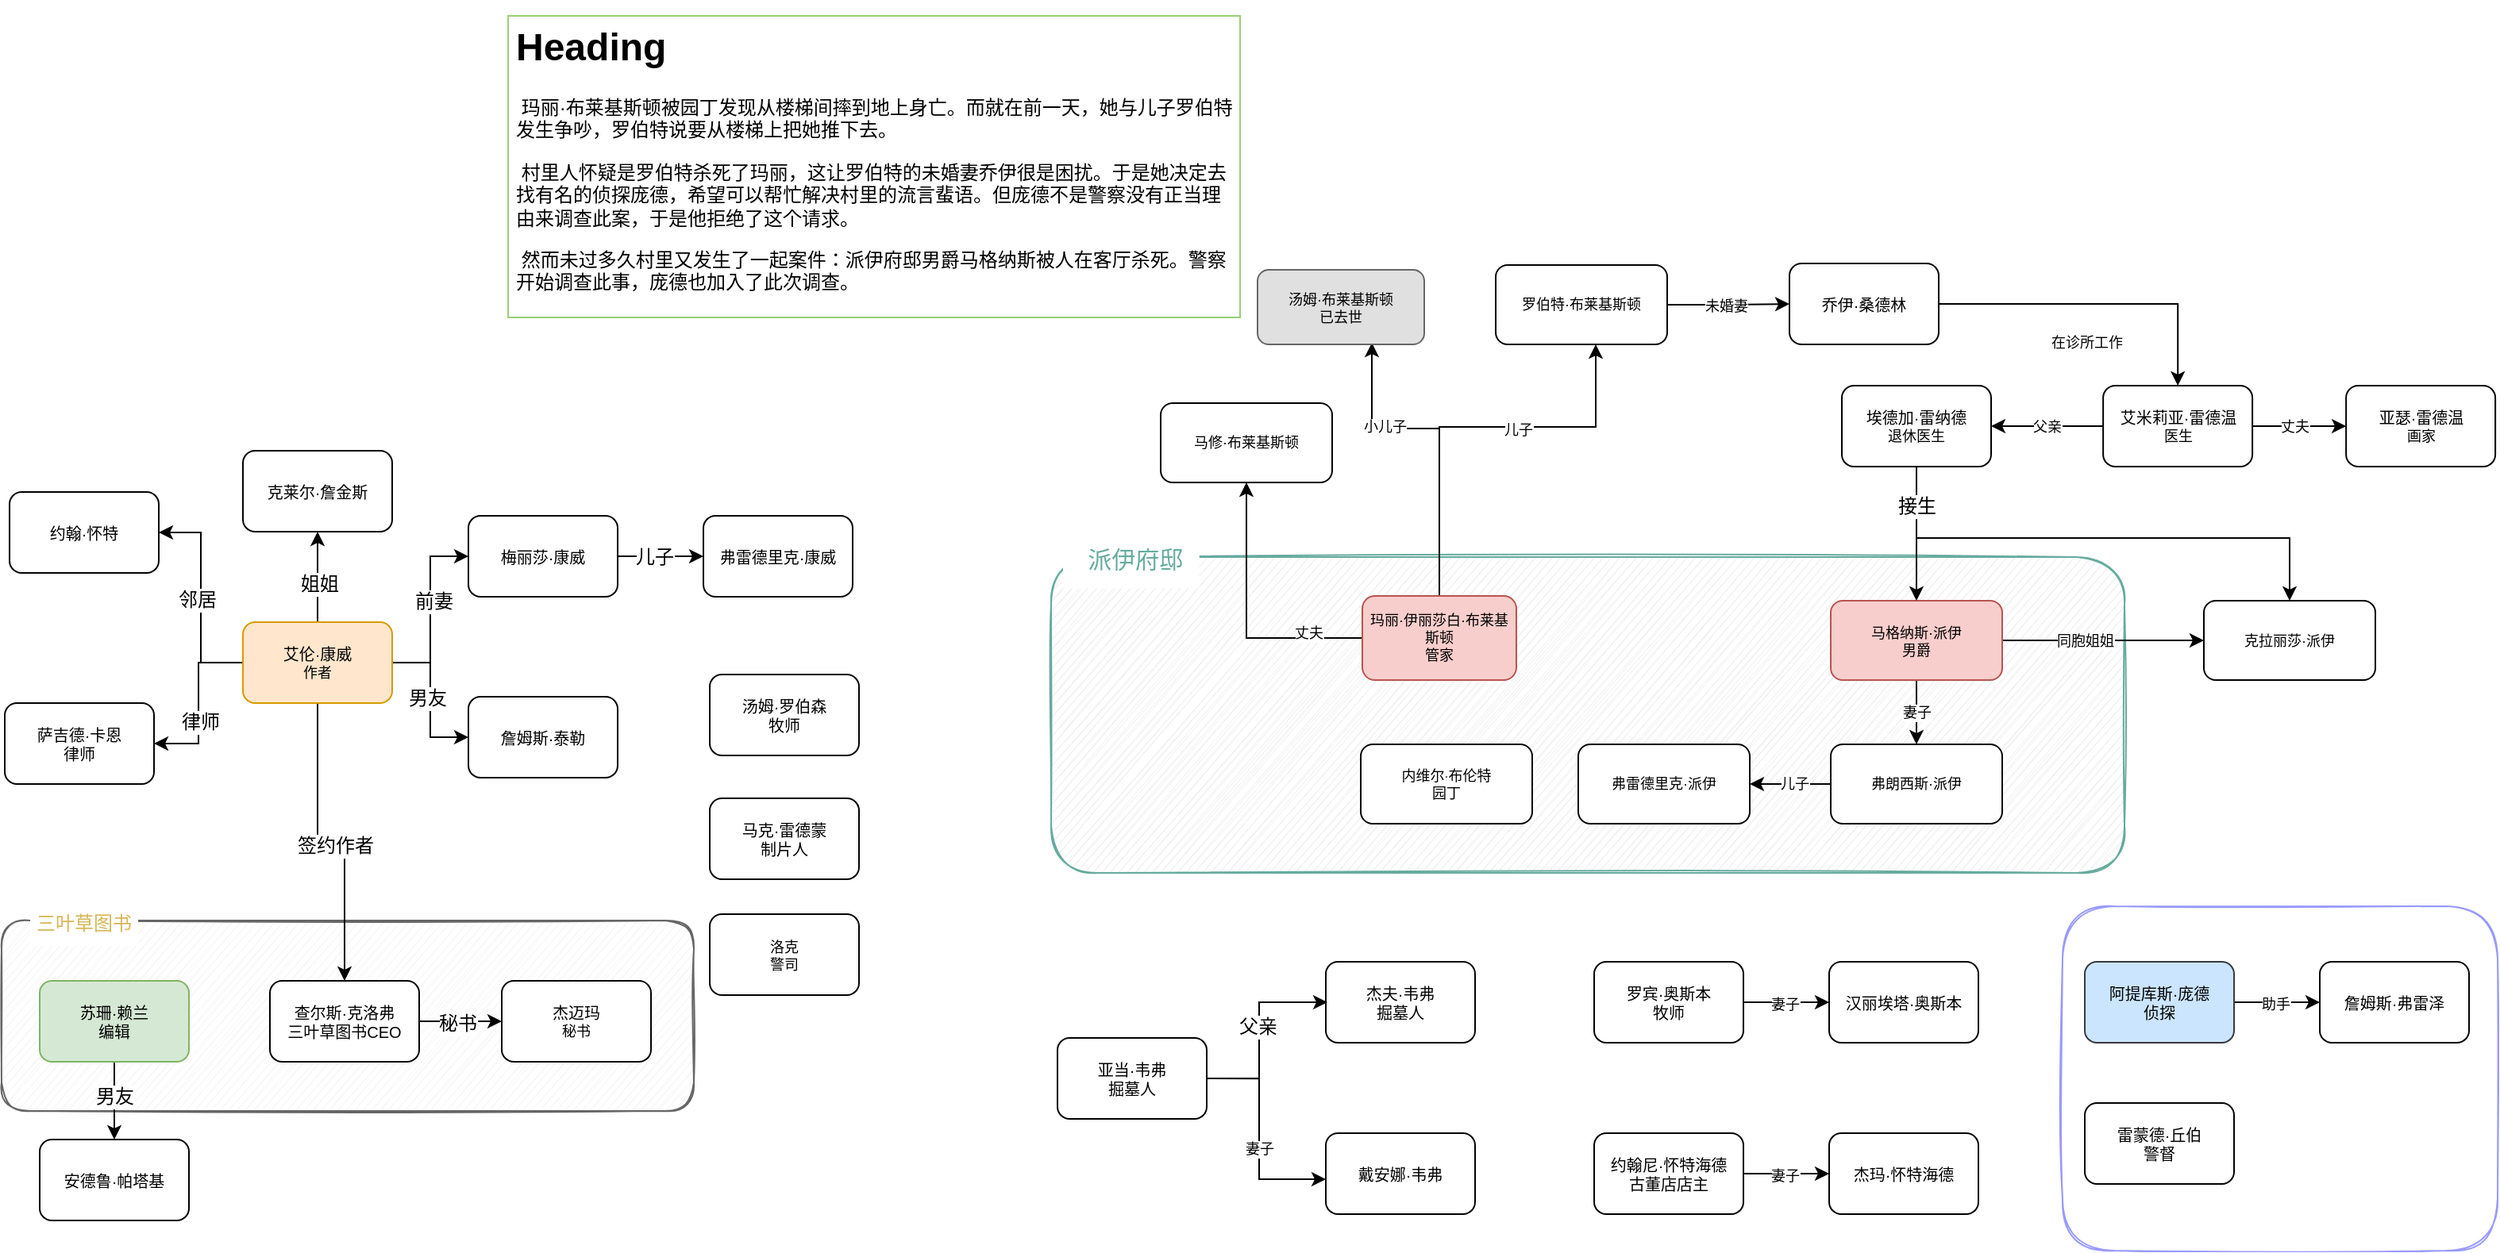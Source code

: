 <mxfile version="16.4.7" type="github">
  <diagram id="kHkTU6xeaGpGSH-ghrDY" name="Page-1">
    <mxGraphModel dx="1818" dy="648" grid="0" gridSize="10" guides="1" tooltips="1" connect="1" arrows="1" fold="1" page="1" pageScale="1" pageWidth="827" pageHeight="1169" math="0" shadow="0">
      <root>
        <mxCell id="0" />
        <mxCell id="1" parent="0" />
        <mxCell id="qSFVLpms0hrkaBnBQ-_W-104" value="" style="rounded=1;whiteSpace=wrap;html=1;shadow=0;glass=0;labelBackgroundColor=none;sketch=1;fontSize=12;strokeColor=#666666;fillColor=#f5f5f5;fontColor=#333333;" parent="1" vertex="1">
          <mxGeometry x="-790" y="627" width="436" height="120" as="geometry" />
        </mxCell>
        <mxCell id="qSFVLpms0hrkaBnBQ-_W-75" value="" style="rounded=1;whiteSpace=wrap;html=1;shadow=0;glass=0;labelBackgroundColor=none;sketch=1;fontSize=12;fontColor=#000000;strokeColor=#9999FF;fillColor=default;gradientColor=none;" parent="1" vertex="1">
          <mxGeometry x="508" y="618" width="274" height="217" as="geometry" />
        </mxCell>
        <mxCell id="qSFVLpms0hrkaBnBQ-_W-59" value="" style="rounded=1;whiteSpace=wrap;html=1;shadow=0;glass=0;labelBackgroundColor=none;sketch=1;fontSize=9;fillColor=#eeeeee;strokeColor=#67AB9F;fontColor=#67AB9F;" parent="1" vertex="1">
          <mxGeometry x="-129" y="398" width="676" height="199" as="geometry" />
        </mxCell>
        <mxCell id="qSFVLpms0hrkaBnBQ-_W-4" value="" style="edgeStyle=orthogonalEdgeStyle;rounded=0;orthogonalLoop=1;jettySize=auto;html=1;fontSize=9;" parent="1" source="qSFVLpms0hrkaBnBQ-_W-1" target="qSFVLpms0hrkaBnBQ-_W-3" edge="1">
          <mxGeometry relative="1" as="geometry" />
        </mxCell>
        <mxCell id="qSFVLpms0hrkaBnBQ-_W-5" value="妻子" style="edgeLabel;html=1;align=center;verticalAlign=middle;resizable=0;points=[];fontSize=9;" parent="qSFVLpms0hrkaBnBQ-_W-4" vertex="1" connectable="0">
          <mxGeometry x="0.061" y="-1" relative="1" as="geometry">
            <mxPoint x="1" y="-1" as="offset" />
          </mxGeometry>
        </mxCell>
        <mxCell id="qSFVLpms0hrkaBnBQ-_W-10" value="" style="edgeStyle=orthogonalEdgeStyle;rounded=0;orthogonalLoop=1;jettySize=auto;html=1;fontSize=9;" parent="1" source="qSFVLpms0hrkaBnBQ-_W-1" target="qSFVLpms0hrkaBnBQ-_W-9" edge="1">
          <mxGeometry relative="1" as="geometry" />
        </mxCell>
        <mxCell id="qSFVLpms0hrkaBnBQ-_W-11" value="同胞姐姐" style="edgeLabel;html=1;align=center;verticalAlign=middle;resizable=0;points=[];fontSize=9;" parent="qSFVLpms0hrkaBnBQ-_W-10" vertex="1" connectable="0">
          <mxGeometry x="-0.18" relative="1" as="geometry">
            <mxPoint as="offset" />
          </mxGeometry>
        </mxCell>
        <mxCell id="qSFVLpms0hrkaBnBQ-_W-1" value="&lt;span style=&quot;text-align: left; font-size: 9px;&quot;&gt;马格纳斯·派伊&lt;br style=&quot;font-size: 9px;&quot;&gt;男爵&lt;br style=&quot;font-size: 9px;&quot;&gt;&lt;/span&gt;" style="rounded=1;whiteSpace=wrap;html=1;sketch=0;fillColor=#f8cecc;strokeColor=#b85450;shadow=0;glass=0;fontSize=9;" parent="1" vertex="1">
          <mxGeometry x="362" y="425.5" width="108" height="50" as="geometry" />
        </mxCell>
        <mxCell id="qSFVLpms0hrkaBnBQ-_W-7" value="" style="edgeStyle=orthogonalEdgeStyle;rounded=0;orthogonalLoop=1;jettySize=auto;html=1;fontSize=9;" parent="1" source="qSFVLpms0hrkaBnBQ-_W-3" target="qSFVLpms0hrkaBnBQ-_W-6" edge="1">
          <mxGeometry relative="1" as="geometry" />
        </mxCell>
        <mxCell id="qSFVLpms0hrkaBnBQ-_W-8" value="儿子" style="edgeLabel;html=1;align=center;verticalAlign=middle;resizable=0;points=[];fontSize=9;" parent="qSFVLpms0hrkaBnBQ-_W-7" vertex="1" connectable="0">
          <mxGeometry x="-0.102" y="3" relative="1" as="geometry">
            <mxPoint y="-3" as="offset" />
          </mxGeometry>
        </mxCell>
        <mxCell id="qSFVLpms0hrkaBnBQ-_W-3" value="&lt;span style=&quot;text-align: left; font-size: 9px;&quot;&gt;弗朗西斯·派伊&lt;br style=&quot;font-size: 9px;&quot;&gt;&lt;/span&gt;" style="rounded=1;whiteSpace=wrap;html=1;sketch=0;shadow=0;glass=0;fontSize=9;" parent="1" vertex="1">
          <mxGeometry x="362" y="516" width="108" height="50" as="geometry" />
        </mxCell>
        <mxCell id="qSFVLpms0hrkaBnBQ-_W-6" value="&lt;span style=&quot;text-align: left; font-size: 9px;&quot;&gt;弗雷德里克·派伊&lt;br style=&quot;font-size: 9px;&quot;&gt;&lt;/span&gt;" style="rounded=1;whiteSpace=wrap;html=1;sketch=0;shadow=0;glass=0;fontSize=9;" parent="1" vertex="1">
          <mxGeometry x="203" y="516" width="108" height="50" as="geometry" />
        </mxCell>
        <mxCell id="qSFVLpms0hrkaBnBQ-_W-9" value="&lt;span style=&quot;text-align: left; font-size: 9px;&quot;&gt;克拉丽莎·派伊&lt;br style=&quot;font-size: 9px;&quot;&gt;&lt;/span&gt;" style="rounded=1;whiteSpace=wrap;html=1;sketch=0;shadow=0;glass=0;fontSize=9;" parent="1" vertex="1">
          <mxGeometry x="597" y="425.5" width="108" height="50" as="geometry" />
        </mxCell>
        <mxCell id="qSFVLpms0hrkaBnBQ-_W-16" value="" style="edgeStyle=orthogonalEdgeStyle;rounded=0;orthogonalLoop=1;jettySize=auto;html=1;fontSize=9;" parent="1" source="qSFVLpms0hrkaBnBQ-_W-12" target="qSFVLpms0hrkaBnBQ-_W-13" edge="1">
          <mxGeometry relative="1" as="geometry" />
        </mxCell>
        <mxCell id="qSFVLpms0hrkaBnBQ-_W-17" value="丈夫" style="edgeLabel;html=1;align=center;verticalAlign=middle;resizable=0;points=[];fontSize=9;" parent="qSFVLpms0hrkaBnBQ-_W-16" vertex="1" connectable="0">
          <mxGeometry x="-0.131" y="2" relative="1" as="geometry">
            <mxPoint x="41" y="-2" as="offset" />
          </mxGeometry>
        </mxCell>
        <mxCell id="qSFVLpms0hrkaBnBQ-_W-19" value="" style="edgeStyle=orthogonalEdgeStyle;rounded=0;orthogonalLoop=1;jettySize=auto;html=1;fontSize=9;" parent="1" source="qSFVLpms0hrkaBnBQ-_W-12" target="qSFVLpms0hrkaBnBQ-_W-14" edge="1">
          <mxGeometry relative="1" as="geometry">
            <Array as="points">
              <mxPoint x="116" y="316" />
              <mxPoint x="214" y="316" />
            </Array>
          </mxGeometry>
        </mxCell>
        <mxCell id="qSFVLpms0hrkaBnBQ-_W-20" value="儿子" style="edgeLabel;html=1;align=center;verticalAlign=middle;resizable=0;points=[];fontSize=9;" parent="qSFVLpms0hrkaBnBQ-_W-19" vertex="1" connectable="0">
          <mxGeometry x="-0.051" y="-2" relative="1" as="geometry">
            <mxPoint x="34" as="offset" />
          </mxGeometry>
        </mxCell>
        <mxCell id="qSFVLpms0hrkaBnBQ-_W-61" style="edgeStyle=orthogonalEdgeStyle;rounded=0;orthogonalLoop=1;jettySize=auto;html=1;fontSize=9;fontColor=default;" parent="1" source="qSFVLpms0hrkaBnBQ-_W-12" edge="1">
          <mxGeometry relative="1" as="geometry">
            <mxPoint x="73" y="263" as="targetPoint" />
            <Array as="points">
              <mxPoint x="116" y="317" />
              <mxPoint x="73" y="317" />
            </Array>
          </mxGeometry>
        </mxCell>
        <mxCell id="qSFVLpms0hrkaBnBQ-_W-62" value="小儿子" style="edgeLabel;html=1;align=center;verticalAlign=middle;resizable=0;points=[];fontSize=9;fontColor=default;" parent="qSFVLpms0hrkaBnBQ-_W-61" vertex="1" connectable="0">
          <mxGeometry x="0.18" y="-5" relative="1" as="geometry">
            <mxPoint x="-21" y="4" as="offset" />
          </mxGeometry>
        </mxCell>
        <mxCell id="qSFVLpms0hrkaBnBQ-_W-12" value="&lt;span style=&quot;text-align: left; font-size: 9px;&quot;&gt;玛丽·伊丽莎白·布莱基斯顿&lt;br style=&quot;font-size: 9px;&quot;&gt;管家&lt;br style=&quot;font-size: 9px;&quot;&gt;&lt;/span&gt;" style="rounded=1;whiteSpace=wrap;html=1;sketch=0;fillColor=#f8cecc;strokeColor=#b85450;shadow=0;glass=0;fontColor=default;fontSize=9;" parent="1" vertex="1">
          <mxGeometry x="67" y="422.5" width="97" height="53" as="geometry" />
        </mxCell>
        <mxCell id="qSFVLpms0hrkaBnBQ-_W-13" value="&lt;span style=&quot;text-align: left; font-size: 9px;&quot;&gt;马修·布莱基斯顿&lt;br style=&quot;font-size: 9px;&quot;&gt;&lt;/span&gt;" style="rounded=1;whiteSpace=wrap;html=1;sketch=0;shadow=0;glass=0;fontSize=9;" parent="1" vertex="1">
          <mxGeometry x="-60" y="301" width="108" height="50" as="geometry" />
        </mxCell>
        <mxCell id="qSFVLpms0hrkaBnBQ-_W-29" value="" style="edgeStyle=orthogonalEdgeStyle;rounded=0;orthogonalLoop=1;jettySize=auto;html=1;fontSize=9;fontColor=default;" parent="1" source="qSFVLpms0hrkaBnBQ-_W-14" target="qSFVLpms0hrkaBnBQ-_W-28" edge="1">
          <mxGeometry relative="1" as="geometry" />
        </mxCell>
        <mxCell id="qSFVLpms0hrkaBnBQ-_W-30" value="未婚妻" style="edgeLabel;html=1;align=center;verticalAlign=middle;resizable=0;points=[];fontSize=9;fontColor=default;" parent="qSFVLpms0hrkaBnBQ-_W-29" vertex="1" connectable="0">
          <mxGeometry x="0.148" y="-2" relative="1" as="geometry">
            <mxPoint x="-7" y="-1" as="offset" />
          </mxGeometry>
        </mxCell>
        <mxCell id="qSFVLpms0hrkaBnBQ-_W-14" value="&lt;span style=&quot;text-align: left; font-size: 9px;&quot;&gt;罗伯特·布莱基斯顿&lt;br style=&quot;font-size: 9px;&quot;&gt;&lt;/span&gt;" style="rounded=1;whiteSpace=wrap;html=1;sketch=0;shadow=0;glass=0;fontSize=9;" parent="1" vertex="1">
          <mxGeometry x="151" y="214" width="108" height="50" as="geometry" />
        </mxCell>
        <mxCell id="qSFVLpms0hrkaBnBQ-_W-15" value="&lt;span style=&quot;text-align: left; font-size: 9px;&quot;&gt;汤姆·布莱基斯顿&lt;br style=&quot;font-size: 9px;&quot;&gt;已去世&lt;br style=&quot;font-size: 9px;&quot;&gt;&lt;/span&gt;" style="rounded=1;whiteSpace=wrap;html=1;sketch=0;fillColor=#E0E0E0;strokeColor=#666666;shadow=0;glass=0;gradientColor=none;fontSize=9;" parent="1" vertex="1">
          <mxGeometry x="1" y="217" width="105" height="47" as="geometry" />
        </mxCell>
        <mxCell id="qSFVLpms0hrkaBnBQ-_W-21" value="&lt;span style=&quot;font-family: &amp;quot;helvetica neue&amp;quot;, helvetica, arial, &amp;quot;pingfang sc&amp;quot;, &amp;quot;hiragino sans gb&amp;quot;, &amp;quot;heiti sc&amp;quot;, &amp;quot;microsoft yahei&amp;quot;, &amp;quot;wenquanyi micro hei&amp;quot;, sans-serif; font-size: 9px; text-indent: 40px;&quot;&gt;内维尔·布伦特&lt;br style=&quot;font-size: 9px;&quot;&gt;&lt;/span&gt;&lt;span style=&quot;text-align: left; font-size: 9px;&quot;&gt;园丁&lt;br style=&quot;font-size: 9px;&quot;&gt;&lt;/span&gt;" style="rounded=1;whiteSpace=wrap;html=1;sketch=0;shadow=0;glass=0;fontSize=9;fontColor=default;labelBackgroundColor=none;" parent="1" vertex="1">
          <mxGeometry x="66" y="516" width="108" height="50" as="geometry" />
        </mxCell>
        <mxCell id="qSFVLpms0hrkaBnBQ-_W-22" value="&lt;span style=&quot;text-align: left&quot;&gt;&lt;font size=&quot;1&quot;&gt;杰夫·韦弗&lt;br&gt;掘墓人&lt;/font&gt;&lt;br style=&quot;font-size: 9px&quot;&gt;&lt;/span&gt;" style="rounded=1;whiteSpace=wrap;html=1;sketch=0;shadow=0;glass=0;fontSize=9;" parent="1" vertex="1">
          <mxGeometry x="44" y="653" width="94" height="51" as="geometry" />
        </mxCell>
        <mxCell id="qSFVLpms0hrkaBnBQ-_W-26" value="" style="edgeStyle=orthogonalEdgeStyle;rounded=0;orthogonalLoop=1;jettySize=auto;html=1;fontSize=9;fontColor=default;" parent="1" source="qSFVLpms0hrkaBnBQ-_W-23" target="qSFVLpms0hrkaBnBQ-_W-24" edge="1">
          <mxGeometry relative="1" as="geometry">
            <Array as="points">
              <mxPoint x="2" y="727" />
              <mxPoint x="2" y="790" />
            </Array>
          </mxGeometry>
        </mxCell>
        <mxCell id="qSFVLpms0hrkaBnBQ-_W-27" value="妻子" style="edgeLabel;html=1;align=center;verticalAlign=middle;resizable=0;points=[];fontSize=9;fontColor=default;" parent="qSFVLpms0hrkaBnBQ-_W-26" vertex="1" connectable="0">
          <mxGeometry x="0.226" y="1" relative="1" as="geometry">
            <mxPoint x="-1" y="-8" as="offset" />
          </mxGeometry>
        </mxCell>
        <mxCell id="qSFVLpms0hrkaBnBQ-_W-67" style="edgeStyle=orthogonalEdgeStyle;rounded=0;orthogonalLoop=1;jettySize=auto;html=1;entryX=0;entryY=0.5;entryDx=0;entryDy=0;fontSize=12;fontColor=#67AB9F;" parent="1" edge="1">
          <mxGeometry relative="1" as="geometry">
            <mxPoint x="-30.0" y="726.556" as="sourcePoint" />
            <mxPoint x="45" y="678.5" as="targetPoint" />
            <Array as="points">
              <mxPoint x="2" y="727" />
              <mxPoint x="2" y="679" />
            </Array>
          </mxGeometry>
        </mxCell>
        <mxCell id="qSFVLpms0hrkaBnBQ-_W-68" value="父亲" style="edgeLabel;html=1;align=center;verticalAlign=middle;resizable=0;points=[];fontSize=12;fontColor=#000000;" parent="qSFVLpms0hrkaBnBQ-_W-67" vertex="1" connectable="0">
          <mxGeometry x="0.039" y="1" relative="1" as="geometry">
            <mxPoint y="-1" as="offset" />
          </mxGeometry>
        </mxCell>
        <mxCell id="qSFVLpms0hrkaBnBQ-_W-23" value="&lt;span style=&quot;text-align: left&quot;&gt;&lt;font size=&quot;1&quot;&gt;亚当·韦弗&lt;br&gt;掘墓人&lt;/font&gt;&lt;br style=&quot;font-size: 9px&quot;&gt;&lt;/span&gt;" style="rounded=1;whiteSpace=wrap;html=1;sketch=0;shadow=0;glass=0;fontSize=9;" parent="1" vertex="1">
          <mxGeometry x="-125" y="701" width="94" height="51" as="geometry" />
        </mxCell>
        <mxCell id="qSFVLpms0hrkaBnBQ-_W-24" value="&lt;span style=&quot;text-align: left&quot;&gt;&lt;font size=&quot;1&quot;&gt;戴安娜·韦弗&lt;/font&gt;&lt;br style=&quot;font-size: 9px&quot;&gt;&lt;/span&gt;" style="rounded=1;whiteSpace=wrap;html=1;sketch=0;shadow=0;glass=0;fontSize=9;" parent="1" vertex="1">
          <mxGeometry x="44" y="761" width="94" height="51" as="geometry" />
        </mxCell>
        <mxCell id="qSFVLpms0hrkaBnBQ-_W-48" style="edgeStyle=orthogonalEdgeStyle;rounded=0;orthogonalLoop=1;jettySize=auto;html=1;fontSize=9;fontColor=default;" parent="1" source="qSFVLpms0hrkaBnBQ-_W-28" target="qSFVLpms0hrkaBnBQ-_W-37" edge="1">
          <mxGeometry relative="1" as="geometry" />
        </mxCell>
        <mxCell id="qSFVLpms0hrkaBnBQ-_W-49" value="在诊所工作" style="edgeLabel;html=1;align=center;verticalAlign=middle;resizable=0;points=[];fontSize=9;fontColor=default;" parent="qSFVLpms0hrkaBnBQ-_W-48" vertex="1" connectable="0">
          <mxGeometry x="-0.054" y="3" relative="1" as="geometry">
            <mxPoint x="-3" y="27" as="offset" />
          </mxGeometry>
        </mxCell>
        <mxCell id="qSFVLpms0hrkaBnBQ-_W-28" value="&lt;span style=&quot;text-align: left&quot;&gt;&lt;font size=&quot;1&quot;&gt;乔伊·桑德林&lt;/font&gt;&lt;br style=&quot;font-size: 9px&quot;&gt;&lt;/span&gt;" style="rounded=1;whiteSpace=wrap;html=1;sketch=0;shadow=0;glass=0;fontSize=9;" parent="1" vertex="1">
          <mxGeometry x="336" y="213" width="94" height="51" as="geometry" />
        </mxCell>
        <mxCell id="qSFVLpms0hrkaBnBQ-_W-33" value="" style="edgeStyle=orthogonalEdgeStyle;rounded=0;orthogonalLoop=1;jettySize=auto;html=1;fontSize=9;fontColor=default;" parent="1" source="qSFVLpms0hrkaBnBQ-_W-35" target="qSFVLpms0hrkaBnBQ-_W-36" edge="1">
          <mxGeometry relative="1" as="geometry" />
        </mxCell>
        <mxCell id="qSFVLpms0hrkaBnBQ-_W-34" value="妻子" style="edgeLabel;html=1;align=center;verticalAlign=middle;resizable=0;points=[];fontSize=9;fontColor=default;" parent="qSFVLpms0hrkaBnBQ-_W-33" vertex="1" connectable="0">
          <mxGeometry x="0.226" y="1" relative="1" as="geometry">
            <mxPoint x="-7" y="2" as="offset" />
          </mxGeometry>
        </mxCell>
        <mxCell id="qSFVLpms0hrkaBnBQ-_W-35" value="&lt;span style=&quot;text-align: left&quot;&gt;&lt;font size=&quot;1&quot;&gt;罗宾·奥斯本&lt;br&gt;牧师&lt;/font&gt;&lt;br style=&quot;font-size: 9px&quot;&gt;&lt;/span&gt;" style="rounded=1;whiteSpace=wrap;html=1;sketch=0;shadow=0;glass=0;fontSize=9;" parent="1" vertex="1">
          <mxGeometry x="213" y="653" width="94" height="51" as="geometry" />
        </mxCell>
        <mxCell id="qSFVLpms0hrkaBnBQ-_W-36" value="&lt;span style=&quot;text-align: left&quot;&gt;&lt;font size=&quot;1&quot;&gt;汉丽埃塔·奥斯本&lt;/font&gt;&lt;br style=&quot;font-size: 9px&quot;&gt;&lt;/span&gt;" style="rounded=1;whiteSpace=wrap;html=1;sketch=0;shadow=0;glass=0;fontSize=9;" parent="1" vertex="1">
          <mxGeometry x="361" y="653" width="94" height="51" as="geometry" />
        </mxCell>
        <mxCell id="qSFVLpms0hrkaBnBQ-_W-39" value="" style="edgeStyle=orthogonalEdgeStyle;rounded=0;orthogonalLoop=1;jettySize=auto;html=1;fontSize=9;fontColor=default;" parent="1" source="qSFVLpms0hrkaBnBQ-_W-37" target="qSFVLpms0hrkaBnBQ-_W-38" edge="1">
          <mxGeometry relative="1" as="geometry" />
        </mxCell>
        <mxCell id="qSFVLpms0hrkaBnBQ-_W-43" value="父亲" style="edgeLabel;html=1;align=center;verticalAlign=middle;resizable=0;points=[];fontSize=9;fontColor=default;" parent="qSFVLpms0hrkaBnBQ-_W-39" vertex="1" connectable="0">
          <mxGeometry x="0.048" y="2" relative="1" as="geometry">
            <mxPoint x="1" y="-2" as="offset" />
          </mxGeometry>
        </mxCell>
        <mxCell id="qSFVLpms0hrkaBnBQ-_W-41" value="" style="edgeStyle=orthogonalEdgeStyle;rounded=0;orthogonalLoop=1;jettySize=auto;html=1;fontSize=9;fontColor=default;" parent="1" source="qSFVLpms0hrkaBnBQ-_W-37" target="qSFVLpms0hrkaBnBQ-_W-40" edge="1">
          <mxGeometry relative="1" as="geometry" />
        </mxCell>
        <mxCell id="qSFVLpms0hrkaBnBQ-_W-42" value="丈夫" style="edgeLabel;html=1;align=center;verticalAlign=middle;resizable=0;points=[];fontSize=9;fontColor=default;" parent="qSFVLpms0hrkaBnBQ-_W-41" vertex="1" connectable="0">
          <mxGeometry x="-0.205" y="-1" relative="1" as="geometry">
            <mxPoint x="3" y="-1" as="offset" />
          </mxGeometry>
        </mxCell>
        <mxCell id="qSFVLpms0hrkaBnBQ-_W-37" value="&lt;span style=&quot;text-align: left&quot;&gt;&lt;font size=&quot;1&quot;&gt;艾米莉亚·雷德温&lt;br&gt;&lt;/font&gt;医生&lt;br style=&quot;font-size: 9px&quot;&gt;&lt;/span&gt;" style="rounded=1;whiteSpace=wrap;html=1;sketch=0;shadow=0;glass=0;fontSize=9;" parent="1" vertex="1">
          <mxGeometry x="533.56" y="290" width="94" height="51" as="geometry" />
        </mxCell>
        <mxCell id="qSFVLpms0hrkaBnBQ-_W-50" value="" style="edgeStyle=orthogonalEdgeStyle;rounded=0;orthogonalLoop=1;jettySize=auto;html=1;fontSize=9;fontColor=default;" parent="1" source="qSFVLpms0hrkaBnBQ-_W-38" target="qSFVLpms0hrkaBnBQ-_W-1" edge="1">
          <mxGeometry relative="1" as="geometry" />
        </mxCell>
        <mxCell id="qSFVLpms0hrkaBnBQ-_W-65" style="edgeStyle=orthogonalEdgeStyle;rounded=0;orthogonalLoop=1;jettySize=auto;html=1;fontSize=15;fontColor=default;" parent="1" source="qSFVLpms0hrkaBnBQ-_W-38" target="qSFVLpms0hrkaBnBQ-_W-9" edge="1">
          <mxGeometry relative="1" as="geometry">
            <Array as="points">
              <mxPoint x="416" y="386" />
              <mxPoint x="651" y="386" />
            </Array>
          </mxGeometry>
        </mxCell>
        <mxCell id="qSFVLpms0hrkaBnBQ-_W-66" value="接生" style="edgeLabel;html=1;align=center;verticalAlign=middle;resizable=0;points=[];fontSize=12;fontColor=default;" parent="qSFVLpms0hrkaBnBQ-_W-65" vertex="1" connectable="0">
          <mxGeometry x="-0.929" y="2" relative="1" as="geometry">
            <mxPoint x="-2" y="13" as="offset" />
          </mxGeometry>
        </mxCell>
        <mxCell id="qSFVLpms0hrkaBnBQ-_W-38" value="&lt;span style=&quot;text-align: left&quot;&gt;&lt;font size=&quot;1&quot;&gt;埃德加·雷纳德&lt;br&gt;&lt;/font&gt;退休医生&lt;br style=&quot;font-size: 9px&quot;&gt;&lt;/span&gt;" style="rounded=1;whiteSpace=wrap;html=1;sketch=0;shadow=0;glass=0;fontSize=9;" parent="1" vertex="1">
          <mxGeometry x="369" y="290" width="94" height="51" as="geometry" />
        </mxCell>
        <mxCell id="qSFVLpms0hrkaBnBQ-_W-40" value="&lt;span style=&quot;text-align: left&quot;&gt;&lt;font size=&quot;1&quot;&gt;亚瑟·雷德温&lt;br&gt;&lt;/font&gt;画家&lt;br style=&quot;font-size: 9px&quot;&gt;&lt;/span&gt;" style="rounded=1;whiteSpace=wrap;html=1;sketch=0;shadow=0;glass=0;fontSize=9;" parent="1" vertex="1">
          <mxGeometry x="686.56" y="290" width="94" height="51" as="geometry" />
        </mxCell>
        <mxCell id="qSFVLpms0hrkaBnBQ-_W-44" value="" style="edgeStyle=orthogonalEdgeStyle;rounded=0;orthogonalLoop=1;jettySize=auto;html=1;fontSize=9;fontColor=default;" parent="1" source="qSFVLpms0hrkaBnBQ-_W-46" target="qSFVLpms0hrkaBnBQ-_W-47" edge="1">
          <mxGeometry relative="1" as="geometry" />
        </mxCell>
        <mxCell id="qSFVLpms0hrkaBnBQ-_W-45" value="妻子" style="edgeLabel;html=1;align=center;verticalAlign=middle;resizable=0;points=[];fontSize=9;fontColor=default;" parent="qSFVLpms0hrkaBnBQ-_W-44" vertex="1" connectable="0">
          <mxGeometry x="0.226" y="1" relative="1" as="geometry">
            <mxPoint x="-7" y="2" as="offset" />
          </mxGeometry>
        </mxCell>
        <mxCell id="qSFVLpms0hrkaBnBQ-_W-46" value="&lt;span style=&quot;text-align: left&quot;&gt;&lt;font size=&quot;1&quot;&gt;约翰尼·怀特海德&lt;br&gt;古董店店主&lt;/font&gt;&lt;br style=&quot;font-size: 9px&quot;&gt;&lt;/span&gt;" style="rounded=1;whiteSpace=wrap;html=1;sketch=0;shadow=0;glass=0;fontSize=9;" parent="1" vertex="1">
          <mxGeometry x="213" y="761" width="94" height="51" as="geometry" />
        </mxCell>
        <mxCell id="qSFVLpms0hrkaBnBQ-_W-47" value="&lt;span style=&quot;text-align: left&quot;&gt;&lt;font size=&quot;1&quot;&gt;杰玛·怀特海德&lt;/font&gt;&lt;br style=&quot;font-size: 9px&quot;&gt;&lt;/span&gt;" style="rounded=1;whiteSpace=wrap;html=1;sketch=0;shadow=0;glass=0;fontSize=9;" parent="1" vertex="1">
          <mxGeometry x="361" y="761" width="94" height="51" as="geometry" />
        </mxCell>
        <mxCell id="qSFVLpms0hrkaBnBQ-_W-63" value="&amp;nbsp;派伊府邸" style="text;html=1;align=center;verticalAlign=middle;whiteSpace=wrap;rounded=0;shadow=0;glass=0;labelBackgroundColor=none;sketch=1;fontSize=15;fillColor=default;fontColor=#67AB9F;" parent="1" vertex="1">
          <mxGeometry x="-121" y="382" width="86" height="34" as="geometry" />
        </mxCell>
        <mxCell id="qSFVLpms0hrkaBnBQ-_W-70" value="" style="edgeStyle=orthogonalEdgeStyle;rounded=0;orthogonalLoop=1;jettySize=auto;html=1;fontSize=9;fontColor=default;" parent="1" source="qSFVLpms0hrkaBnBQ-_W-72" target="qSFVLpms0hrkaBnBQ-_W-73" edge="1">
          <mxGeometry relative="1" as="geometry" />
        </mxCell>
        <mxCell id="qSFVLpms0hrkaBnBQ-_W-71" value="助手" style="edgeLabel;html=1;align=center;verticalAlign=middle;resizable=0;points=[];fontSize=9;fontColor=default;" parent="qSFVLpms0hrkaBnBQ-_W-70" vertex="1" connectable="0">
          <mxGeometry x="0.226" y="1" relative="1" as="geometry">
            <mxPoint x="-7" y="2" as="offset" />
          </mxGeometry>
        </mxCell>
        <mxCell id="qSFVLpms0hrkaBnBQ-_W-72" value="&lt;span style=&quot;text-align: left&quot;&gt;&lt;font size=&quot;1&quot;&gt;阿提库斯·庞德&lt;br&gt;侦探&lt;/font&gt;&lt;br style=&quot;font-size: 9px&quot;&gt;&lt;/span&gt;" style="rounded=1;whiteSpace=wrap;html=1;sketch=0;shadow=0;glass=0;fontSize=9;fillColor=#cce5ff;strokeColor=#36393d;" parent="1" vertex="1">
          <mxGeometry x="522" y="653" width="94" height="51" as="geometry" />
        </mxCell>
        <mxCell id="qSFVLpms0hrkaBnBQ-_W-73" value="&lt;span style=&quot;text-align: left&quot;&gt;&lt;font size=&quot;1&quot;&gt;詹姆斯·弗雷泽&lt;/font&gt;&lt;br style=&quot;font-size: 9px&quot;&gt;&lt;/span&gt;" style="rounded=1;whiteSpace=wrap;html=1;sketch=0;shadow=0;glass=0;fontSize=9;" parent="1" vertex="1">
          <mxGeometry x="670" y="653" width="94" height="51" as="geometry" />
        </mxCell>
        <mxCell id="qSFVLpms0hrkaBnBQ-_W-74" value="&lt;span style=&quot;text-align: left&quot;&gt;&lt;font size=&quot;1&quot;&gt;雷蒙德·丘伯&lt;br&gt;警督&lt;/font&gt;&lt;br style=&quot;font-size: 9px&quot;&gt;&lt;/span&gt;" style="rounded=1;whiteSpace=wrap;html=1;sketch=0;shadow=0;glass=0;fontSize=9;" parent="1" vertex="1">
          <mxGeometry x="522" y="742" width="94" height="51" as="geometry" />
        </mxCell>
        <mxCell id="qSFVLpms0hrkaBnBQ-_W-78" style="edgeStyle=orthogonalEdgeStyle;rounded=0;orthogonalLoop=1;jettySize=auto;html=1;entryX=0;entryY=0.5;entryDx=0;entryDy=0;fontSize=12;fontColor=#000000;" parent="1" source="qSFVLpms0hrkaBnBQ-_W-76" target="qSFVLpms0hrkaBnBQ-_W-77" edge="1">
          <mxGeometry relative="1" as="geometry" />
        </mxCell>
        <mxCell id="qSFVLpms0hrkaBnBQ-_W-82" value="前妻" style="edgeLabel;html=1;align=center;verticalAlign=middle;resizable=0;points=[];fontSize=12;fontColor=#000000;" parent="qSFVLpms0hrkaBnBQ-_W-78" vertex="1" connectable="0">
          <mxGeometry x="0.093" y="-2" relative="1" as="geometry">
            <mxPoint as="offset" />
          </mxGeometry>
        </mxCell>
        <mxCell id="qSFVLpms0hrkaBnBQ-_W-81" style="edgeStyle=orthogonalEdgeStyle;rounded=0;orthogonalLoop=1;jettySize=auto;html=1;entryX=0;entryY=0.5;entryDx=0;entryDy=0;fontSize=12;fontColor=#000000;" parent="1" source="qSFVLpms0hrkaBnBQ-_W-76" target="qSFVLpms0hrkaBnBQ-_W-80" edge="1">
          <mxGeometry relative="1" as="geometry" />
        </mxCell>
        <mxCell id="qSFVLpms0hrkaBnBQ-_W-83" value="男友" style="edgeLabel;html=1;align=center;verticalAlign=middle;resizable=0;points=[];fontSize=12;fontColor=#000000;" parent="qSFVLpms0hrkaBnBQ-_W-81" vertex="1" connectable="0">
          <mxGeometry x="-0.032" y="-2" relative="1" as="geometry">
            <mxPoint as="offset" />
          </mxGeometry>
        </mxCell>
        <mxCell id="qSFVLpms0hrkaBnBQ-_W-84" value="" style="edgeStyle=orthogonalEdgeStyle;rounded=0;orthogonalLoop=1;jettySize=auto;html=1;fontSize=12;fontColor=#000000;" parent="1" source="qSFVLpms0hrkaBnBQ-_W-76" target="qSFVLpms0hrkaBnBQ-_W-79" edge="1">
          <mxGeometry relative="1" as="geometry" />
        </mxCell>
        <mxCell id="qSFVLpms0hrkaBnBQ-_W-85" value="姐姐" style="edgeLabel;html=1;align=center;verticalAlign=middle;resizable=0;points=[];fontSize=12;fontColor=#000000;" parent="qSFVLpms0hrkaBnBQ-_W-84" vertex="1" connectable="0">
          <mxGeometry x="-0.158" y="-1" relative="1" as="geometry">
            <mxPoint as="offset" />
          </mxGeometry>
        </mxCell>
        <mxCell id="qSFVLpms0hrkaBnBQ-_W-98" value="" style="edgeStyle=orthogonalEdgeStyle;rounded=0;orthogonalLoop=1;jettySize=auto;html=1;fontSize=12;fontColor=#000000;entryX=1;entryY=0.5;entryDx=0;entryDy=0;" parent="1" source="qSFVLpms0hrkaBnBQ-_W-76" target="qSFVLpms0hrkaBnBQ-_W-97" edge="1">
          <mxGeometry relative="1" as="geometry" />
        </mxCell>
        <mxCell id="qSFVLpms0hrkaBnBQ-_W-99" value="邻居" style="edgeLabel;html=1;align=center;verticalAlign=middle;resizable=0;points=[];fontSize=12;fontColor=#000000;" parent="qSFVLpms0hrkaBnBQ-_W-98" vertex="1" connectable="0">
          <mxGeometry x="-0.053" y="3" relative="1" as="geometry">
            <mxPoint y="-2" as="offset" />
          </mxGeometry>
        </mxCell>
        <mxCell id="qSFVLpms0hrkaBnBQ-_W-108" style="edgeStyle=orthogonalEdgeStyle;rounded=0;orthogonalLoop=1;jettySize=auto;html=1;entryX=1;entryY=0.5;entryDx=0;entryDy=0;fontSize=12;fontColor=#000000;" parent="1" source="qSFVLpms0hrkaBnBQ-_W-76" target="qSFVLpms0hrkaBnBQ-_W-101" edge="1">
          <mxGeometry relative="1" as="geometry" />
        </mxCell>
        <mxCell id="qSFVLpms0hrkaBnBQ-_W-109" value="律师" style="edgeLabel;html=1;align=center;verticalAlign=middle;resizable=0;points=[];fontSize=12;fontColor=#000000;" parent="qSFVLpms0hrkaBnBQ-_W-108" vertex="1" connectable="0">
          <mxGeometry x="0.218" y="1" relative="1" as="geometry">
            <mxPoint as="offset" />
          </mxGeometry>
        </mxCell>
        <mxCell id="qSFVLpms0hrkaBnBQ-_W-111" style="edgeStyle=orthogonalEdgeStyle;rounded=0;orthogonalLoop=1;jettySize=auto;html=1;fontSize=12;fontColor=#000000;" parent="1" source="qSFVLpms0hrkaBnBQ-_W-76" target="qSFVLpms0hrkaBnBQ-_W-89" edge="1">
          <mxGeometry relative="1" as="geometry" />
        </mxCell>
        <mxCell id="qSFVLpms0hrkaBnBQ-_W-112" value="签约作者" style="edgeLabel;html=1;align=center;verticalAlign=middle;resizable=0;points=[];fontSize=12;fontColor=#000000;" parent="qSFVLpms0hrkaBnBQ-_W-111" vertex="1" connectable="0">
          <mxGeometry x="0.013" y="-2" relative="1" as="geometry">
            <mxPoint x="1" as="offset" />
          </mxGeometry>
        </mxCell>
        <mxCell id="qSFVLpms0hrkaBnBQ-_W-76" value="&lt;span style=&quot;text-align: left&quot;&gt;&lt;font size=&quot;1&quot;&gt;艾伦·康威&lt;br&gt;&lt;/font&gt;作者&lt;br style=&quot;font-size: 9px&quot;&gt;&lt;/span&gt;" style="rounded=1;whiteSpace=wrap;html=1;sketch=0;shadow=0;glass=0;fontSize=9;fillColor=#ffe6cc;strokeColor=#d79b00;" parent="1" vertex="1">
          <mxGeometry x="-638" y="439" width="94" height="51" as="geometry" />
        </mxCell>
        <mxCell id="qSFVLpms0hrkaBnBQ-_W-87" value="" style="edgeStyle=orthogonalEdgeStyle;rounded=0;orthogonalLoop=1;jettySize=auto;html=1;fontSize=12;fontColor=#000000;" parent="1" source="qSFVLpms0hrkaBnBQ-_W-77" target="qSFVLpms0hrkaBnBQ-_W-86" edge="1">
          <mxGeometry relative="1" as="geometry" />
        </mxCell>
        <mxCell id="qSFVLpms0hrkaBnBQ-_W-88" value="儿子" style="edgeLabel;html=1;align=center;verticalAlign=middle;resizable=0;points=[];fontSize=12;fontColor=#000000;" parent="qSFVLpms0hrkaBnBQ-_W-87" vertex="1" connectable="0">
          <mxGeometry x="-0.278" y="-1" relative="1" as="geometry">
            <mxPoint x="3" y="-1" as="offset" />
          </mxGeometry>
        </mxCell>
        <mxCell id="qSFVLpms0hrkaBnBQ-_W-77" value="&lt;span style=&quot;text-align: left&quot;&gt;&lt;font size=&quot;1&quot;&gt;梅丽莎·康威&lt;/font&gt;&lt;br style=&quot;font-size: 9px&quot;&gt;&lt;/span&gt;" style="rounded=1;whiteSpace=wrap;html=1;sketch=0;shadow=0;glass=0;fontSize=9;" parent="1" vertex="1">
          <mxGeometry x="-496" y="372" width="94" height="51" as="geometry" />
        </mxCell>
        <mxCell id="qSFVLpms0hrkaBnBQ-_W-79" value="&lt;span style=&quot;text-align: left&quot;&gt;&lt;font size=&quot;1&quot;&gt;克莱尔·詹金斯&lt;/font&gt;&lt;br style=&quot;font-size: 9px&quot;&gt;&lt;/span&gt;" style="rounded=1;whiteSpace=wrap;html=1;sketch=0;shadow=0;glass=0;fontSize=9;" parent="1" vertex="1">
          <mxGeometry x="-638" y="331" width="94" height="51" as="geometry" />
        </mxCell>
        <mxCell id="qSFVLpms0hrkaBnBQ-_W-80" value="&lt;span style=&quot;text-align: left&quot;&gt;&lt;font size=&quot;1&quot;&gt;詹姆斯·泰勒&lt;/font&gt;&lt;br style=&quot;font-size: 9px&quot;&gt;&lt;/span&gt;" style="rounded=1;whiteSpace=wrap;html=1;sketch=0;shadow=0;glass=0;fontSize=9;" parent="1" vertex="1">
          <mxGeometry x="-496" y="486" width="94" height="51" as="geometry" />
        </mxCell>
        <mxCell id="qSFVLpms0hrkaBnBQ-_W-86" value="&lt;span style=&quot;text-align: left&quot;&gt;&lt;font size=&quot;1&quot;&gt;弗雷德里克·康威&lt;/font&gt;&lt;br style=&quot;font-size: 9px&quot;&gt;&lt;/span&gt;" style="rounded=1;whiteSpace=wrap;html=1;sketch=0;shadow=0;glass=0;fontSize=9;" parent="1" vertex="1">
          <mxGeometry x="-348" y="372" width="94" height="51" as="geometry" />
        </mxCell>
        <mxCell id="qSFVLpms0hrkaBnBQ-_W-92" value="" style="edgeStyle=orthogonalEdgeStyle;rounded=0;orthogonalLoop=1;jettySize=auto;html=1;fontSize=12;fontColor=#000000;" parent="1" source="qSFVLpms0hrkaBnBQ-_W-89" target="qSFVLpms0hrkaBnBQ-_W-90" edge="1">
          <mxGeometry relative="1" as="geometry" />
        </mxCell>
        <mxCell id="qSFVLpms0hrkaBnBQ-_W-93" value="秘书" style="edgeLabel;html=1;align=center;verticalAlign=middle;resizable=0;points=[];fontSize=12;fontColor=#000000;" parent="qSFVLpms0hrkaBnBQ-_W-92" vertex="1" connectable="0">
          <mxGeometry x="-0.096" y="-1" relative="1" as="geometry">
            <mxPoint as="offset" />
          </mxGeometry>
        </mxCell>
        <mxCell id="qSFVLpms0hrkaBnBQ-_W-89" value="&lt;span style=&quot;text-align: left&quot;&gt;&lt;font size=&quot;1&quot;&gt;查尔斯·克洛弗&lt;br&gt;三叶草图书CEO&lt;/font&gt;&lt;br style=&quot;font-size: 9px&quot;&gt;&lt;/span&gt;" style="rounded=1;whiteSpace=wrap;html=1;sketch=0;shadow=0;glass=0;fontSize=9;" parent="1" vertex="1">
          <mxGeometry x="-621" y="665" width="94" height="51" as="geometry" />
        </mxCell>
        <mxCell id="qSFVLpms0hrkaBnBQ-_W-90" value="&lt;span style=&quot;text-align: left&quot;&gt;&lt;font size=&quot;1&quot;&gt;杰迈玛&lt;br&gt;&lt;/font&gt;秘书&lt;br style=&quot;font-size: 9px&quot;&gt;&lt;/span&gt;" style="rounded=1;whiteSpace=wrap;html=1;sketch=0;shadow=0;glass=0;fontSize=9;" parent="1" vertex="1">
          <mxGeometry x="-475" y="665" width="94" height="51" as="geometry" />
        </mxCell>
        <mxCell id="qSFVLpms0hrkaBnBQ-_W-95" value="" style="edgeStyle=orthogonalEdgeStyle;rounded=0;orthogonalLoop=1;jettySize=auto;html=1;fontSize=12;fontColor=#000000;" parent="1" source="qSFVLpms0hrkaBnBQ-_W-91" target="qSFVLpms0hrkaBnBQ-_W-94" edge="1">
          <mxGeometry relative="1" as="geometry" />
        </mxCell>
        <mxCell id="qSFVLpms0hrkaBnBQ-_W-96" value="男友" style="edgeLabel;html=1;align=center;verticalAlign=middle;resizable=0;points=[];fontSize=12;fontColor=#000000;" parent="qSFVLpms0hrkaBnBQ-_W-95" vertex="1" connectable="0">
          <mxGeometry x="-0.109" relative="1" as="geometry">
            <mxPoint as="offset" />
          </mxGeometry>
        </mxCell>
        <mxCell id="qSFVLpms0hrkaBnBQ-_W-91" value="&lt;span style=&quot;text-align: left&quot;&gt;&lt;font size=&quot;1&quot;&gt;苏珊·赖兰&lt;br&gt;编辑&lt;/font&gt;&lt;br style=&quot;font-size: 9px&quot;&gt;&lt;/span&gt;" style="rounded=1;whiteSpace=wrap;html=1;sketch=0;shadow=0;glass=0;fontSize=9;fillColor=#d5e8d4;strokeColor=#82b366;" parent="1" vertex="1">
          <mxGeometry x="-766" y="665" width="94" height="51" as="geometry" />
        </mxCell>
        <mxCell id="qSFVLpms0hrkaBnBQ-_W-94" value="&lt;span style=&quot;text-align: left&quot;&gt;&lt;font size=&quot;1&quot;&gt;安德鲁·帕塔基&lt;/font&gt;&lt;br style=&quot;font-size: 9px&quot;&gt;&lt;/span&gt;" style="rounded=1;whiteSpace=wrap;html=1;sketch=0;shadow=0;glass=0;fontSize=9;" parent="1" vertex="1">
          <mxGeometry x="-766" y="765" width="94" height="51" as="geometry" />
        </mxCell>
        <mxCell id="qSFVLpms0hrkaBnBQ-_W-97" value="&lt;span style=&quot;text-align: left&quot;&gt;&lt;font size=&quot;1&quot;&gt;约翰·怀特&lt;/font&gt;&lt;br style=&quot;font-size: 9px&quot;&gt;&lt;/span&gt;" style="rounded=1;whiteSpace=wrap;html=1;sketch=0;shadow=0;glass=0;fontSize=9;" parent="1" vertex="1">
          <mxGeometry x="-785" y="357" width="94" height="51" as="geometry" />
        </mxCell>
        <mxCell id="qSFVLpms0hrkaBnBQ-_W-100" value="&lt;span style=&quot;text-align: left&quot;&gt;&lt;font size=&quot;1&quot;&gt;马克·雷德蒙&lt;br&gt;制片人&lt;/font&gt;&lt;br style=&quot;font-size: 9px&quot;&gt;&lt;/span&gt;" style="rounded=1;whiteSpace=wrap;html=1;sketch=0;shadow=0;glass=0;fontSize=9;" parent="1" vertex="1">
          <mxGeometry x="-344" y="550" width="94" height="51" as="geometry" />
        </mxCell>
        <mxCell id="qSFVLpms0hrkaBnBQ-_W-101" value="&lt;span style=&quot;text-align: left&quot;&gt;&lt;font size=&quot;1&quot;&gt;萨吉德·卡恩&lt;br&gt;律师&lt;/font&gt;&lt;br style=&quot;font-size: 9px&quot;&gt;&lt;/span&gt;" style="rounded=1;whiteSpace=wrap;html=1;sketch=0;shadow=0;glass=0;fontSize=9;" parent="1" vertex="1">
          <mxGeometry x="-788" y="490" width="94" height="51" as="geometry" />
        </mxCell>
        <mxCell id="qSFVLpms0hrkaBnBQ-_W-105" value="三叶草图书" style="text;html=1;strokeColor=none;fillColor=#FFFFFF;align=center;verticalAlign=middle;whiteSpace=wrap;rounded=0;shadow=0;glass=0;labelBackgroundColor=none;sketch=0;fontSize=12;fontColor=#D6B656;" parent="1" vertex="1">
          <mxGeometry x="-772" y="614" width="68" height="29" as="geometry" />
        </mxCell>
        <mxCell id="qSFVLpms0hrkaBnBQ-_W-110" value="&lt;span style=&quot;text-align: left&quot;&gt;&lt;font size=&quot;1&quot;&gt;汤姆·罗伯森&lt;br&gt;牧师&lt;/font&gt;&lt;br style=&quot;font-size: 9px&quot;&gt;&lt;/span&gt;" style="rounded=1;whiteSpace=wrap;html=1;sketch=0;shadow=0;glass=0;fontSize=9;" parent="1" vertex="1">
          <mxGeometry x="-344" y="472" width="94" height="51" as="geometry" />
        </mxCell>
        <mxCell id="qSFVLpms0hrkaBnBQ-_W-113" value="洛克&lt;br&gt;警司" style="rounded=1;whiteSpace=wrap;html=1;sketch=0;shadow=0;glass=0;fontSize=9;" parent="1" vertex="1">
          <mxGeometry x="-344" y="623" width="94" height="51" as="geometry" />
        </mxCell>
        <mxCell id="qSFVLpms0hrkaBnBQ-_W-114" style="edgeStyle=orthogonalEdgeStyle;rounded=0;orthogonalLoop=1;jettySize=auto;html=1;exitX=0.5;exitY=1;exitDx=0;exitDy=0;fontSize=12;fontColor=#000000;" parent="1" source="qSFVLpms0hrkaBnBQ-_W-100" target="qSFVLpms0hrkaBnBQ-_W-100" edge="1">
          <mxGeometry relative="1" as="geometry" />
        </mxCell>
        <mxCell id="wxfJxMZGstQff0eCgYMP-1" value="&lt;h1&gt;Heading&lt;/h1&gt;&lt;p&gt;&lt;span style=&quot;white-space: pre&quot;&gt;	&lt;/span&gt;玛丽·布莱基斯顿被园丁发现从楼梯间摔到地上身亡。而就在前一天，她与儿子罗伯特发生争吵，罗伯特说要从楼梯上把她推下去。&lt;/p&gt;&lt;p&gt;&lt;span style=&quot;white-space: pre&quot;&gt;	&lt;/span&gt;村里人怀疑是罗伯特杀死了玛丽，这让罗伯特的未婚妻乔伊很是困扰。于是她决定去找有名的侦探庞德，希望可以帮忙解决村里的流言蜚语。但庞德不是警察没有正当理由来调查此案，于是他拒绝了这个请求。&lt;br&gt;&lt;/p&gt;&lt;p&gt;&lt;span style=&quot;white-space: pre&quot;&gt;	&lt;/span&gt;然而未过多久村里又发生了一起案件：派伊府邸男爵马格纳斯被人在客厅杀死。警察开始调查此事，庞德也加入了此次调查。&lt;/p&gt;" style="text;html=1;strokeColor=#97D077;fillColor=none;spacing=5;spacingTop=-20;whiteSpace=wrap;overflow=hidden;rounded=0;" vertex="1" parent="1">
          <mxGeometry x="-471" y="57" width="461" height="190" as="geometry" />
        </mxCell>
      </root>
    </mxGraphModel>
  </diagram>
</mxfile>
